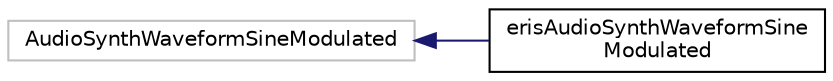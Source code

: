 digraph "Graphical Class Hierarchy"
{
 // LATEX_PDF_SIZE
  edge [fontname="Helvetica",fontsize="10",labelfontname="Helvetica",labelfontsize="10"];
  node [fontname="Helvetica",fontsize="10",shape=record];
  rankdir="LR";
  Node159 [label="AudioSynthWaveformSineModulated",height=0.2,width=0.4,color="grey75", fillcolor="white", style="filled",tooltip=" "];
  Node159 -> Node0 [dir="back",color="midnightblue",fontsize="10",style="solid",fontname="Helvetica"];
  Node0 [label="erisAudioSynthWaveformSine\lModulated",height=0.2,width=0.4,color="black", fillcolor="white", style="filled",URL="$classeris_audio_synth_waveform_sine_modulated.html",tooltip=" "];
}
